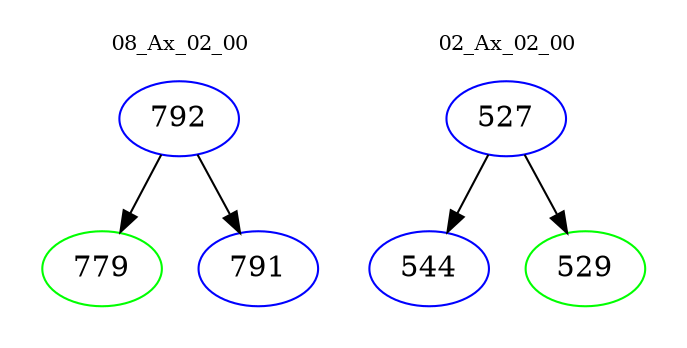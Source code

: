 digraph{
subgraph cluster_0 {
color = white
label = "08_Ax_02_00";
fontsize=10;
T0_792 [label="792", color="blue"]
T0_792 -> T0_779 [color="black"]
T0_779 [label="779", color="green"]
T0_792 -> T0_791 [color="black"]
T0_791 [label="791", color="blue"]
}
subgraph cluster_1 {
color = white
label = "02_Ax_02_00";
fontsize=10;
T1_527 [label="527", color="blue"]
T1_527 -> T1_544 [color="black"]
T1_544 [label="544", color="blue"]
T1_527 -> T1_529 [color="black"]
T1_529 [label="529", color="green"]
}
}
